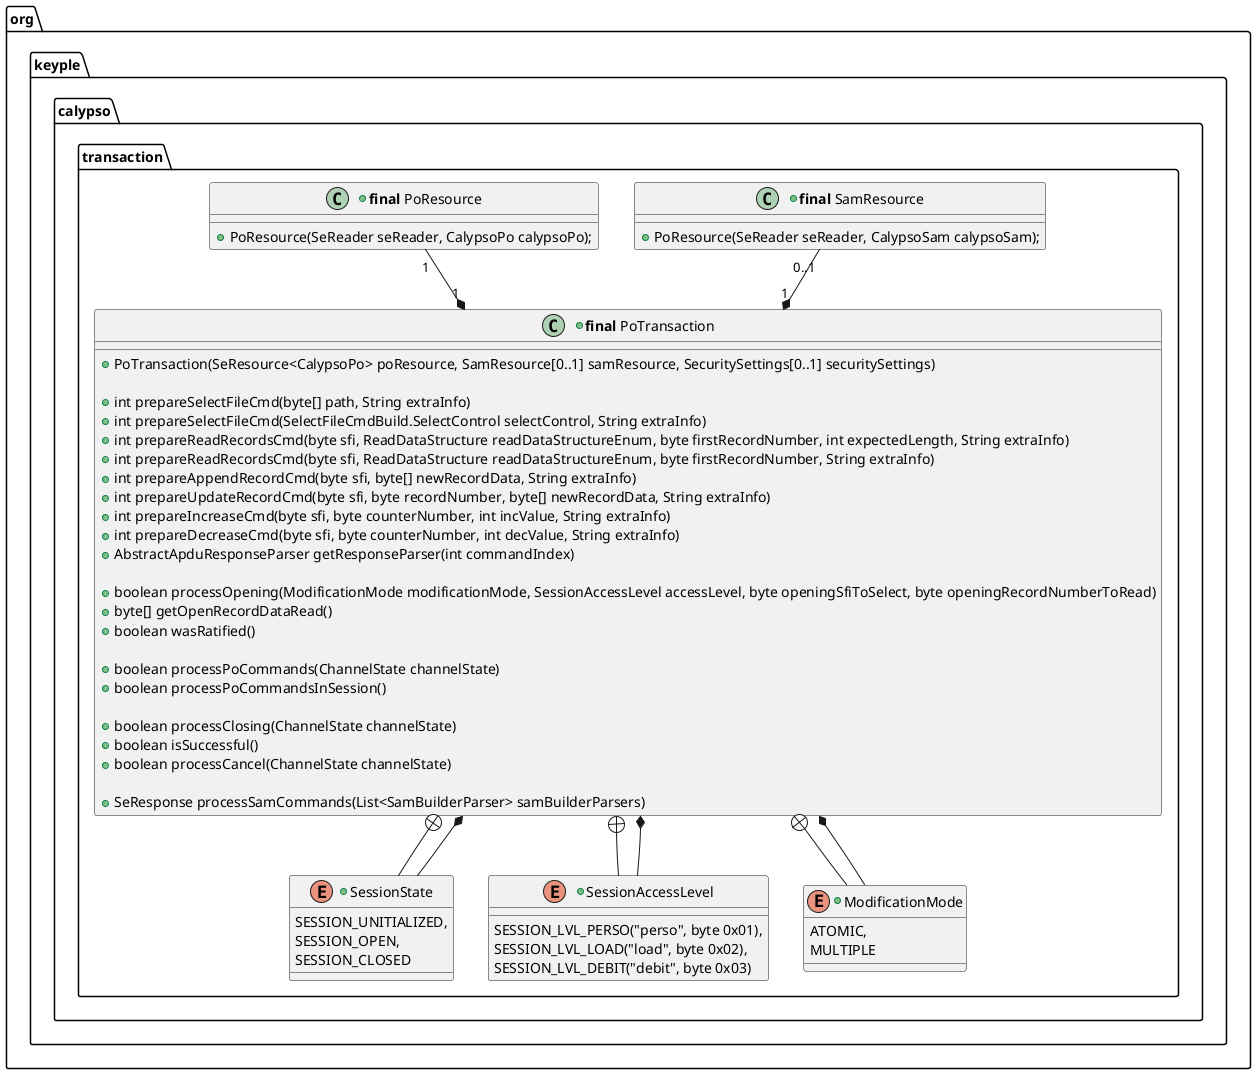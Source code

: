@startuml
package org.keyple.calypso.transaction #FFFFFF {

+class "<b>final</b> PoResource" as PoResource {
	+PoResource(SeReader seReader, CalypsoPo calypsoPo);
}

+class "<b>final</b> SamResource" as SamResource {
	+PoResource(SeReader seReader, CalypsoSam calypsoSam);
}

+class "<b>final</b> PoTransaction" as PoTransaction {
	+PoTransaction(SeResource<CalypsoPo> poResource, SamResource[0..1] samResource, SecuritySettings[0..1] securitySettings)

	+int prepareSelectFileCmd(byte[] path, String extraInfo)
	+int prepareSelectFileCmd(SelectFileCmdBuild.SelectControl selectControl, String extraInfo)
	+int prepareReadRecordsCmd(byte sfi, ReadDataStructure readDataStructureEnum, byte firstRecordNumber, int expectedLength, String extraInfo)
	+int prepareReadRecordsCmd(byte sfi, ReadDataStructure readDataStructureEnum, byte firstRecordNumber, String extraInfo)
	+int prepareAppendRecordCmd(byte sfi, byte[] newRecordData, String extraInfo)
	+int prepareUpdateRecordCmd(byte sfi, byte recordNumber, byte[] newRecordData, String extraInfo)
	+int prepareIncreaseCmd(byte sfi, byte counterNumber, int incValue, String extraInfo)
	+int prepareDecreaseCmd(byte sfi, byte counterNumber, int decValue, String extraInfo)
	+AbstractApduResponseParser getResponseParser(int commandIndex)

	+boolean processOpening(ModificationMode modificationMode, SessionAccessLevel accessLevel, byte openingSfiToSelect, byte openingRecordNumberToRead)
	+byte[] getOpenRecordDataRead()
	+boolean wasRatified()

	+boolean processPoCommands(ChannelState channelState)
	+boolean processPoCommandsInSession()

	+boolean processClosing(ChannelState channelState)
	+boolean isSuccessful()
	+boolean processCancel(ChannelState channelState)

	+SeResponse processSamCommands(List<SamBuilderParser> samBuilderParsers)
}

+enum SessionState {
	SESSION_UNITIALIZED,
	SESSION_OPEN,
	SESSION_CLOSED
}

+enum SessionAccessLevel {
	SESSION_LVL_PERSO("perso", byte 0x01),
	SESSION_LVL_LOAD("load", byte 0x02),
	SESSION_LVL_DEBIT("debit", byte 0x03)
}

+enum ModificationMode {
	ATOMIC,
	MULTIPLE
}

PoResource -right[hidden]- SamResource
PoTransaction "1" *-up- "1" PoResource
PoTransaction "1" *-up- "0..1" SamResource

PoTransaction +-down- SessionState
PoTransaction *-down- SessionState
PoTransaction +-down- SessionAccessLevel
PoTransaction *-down- SessionAccessLevel
PoTransaction +-down- ModificationMode
PoTransaction *-down- ModificationMode
}
@enduml
